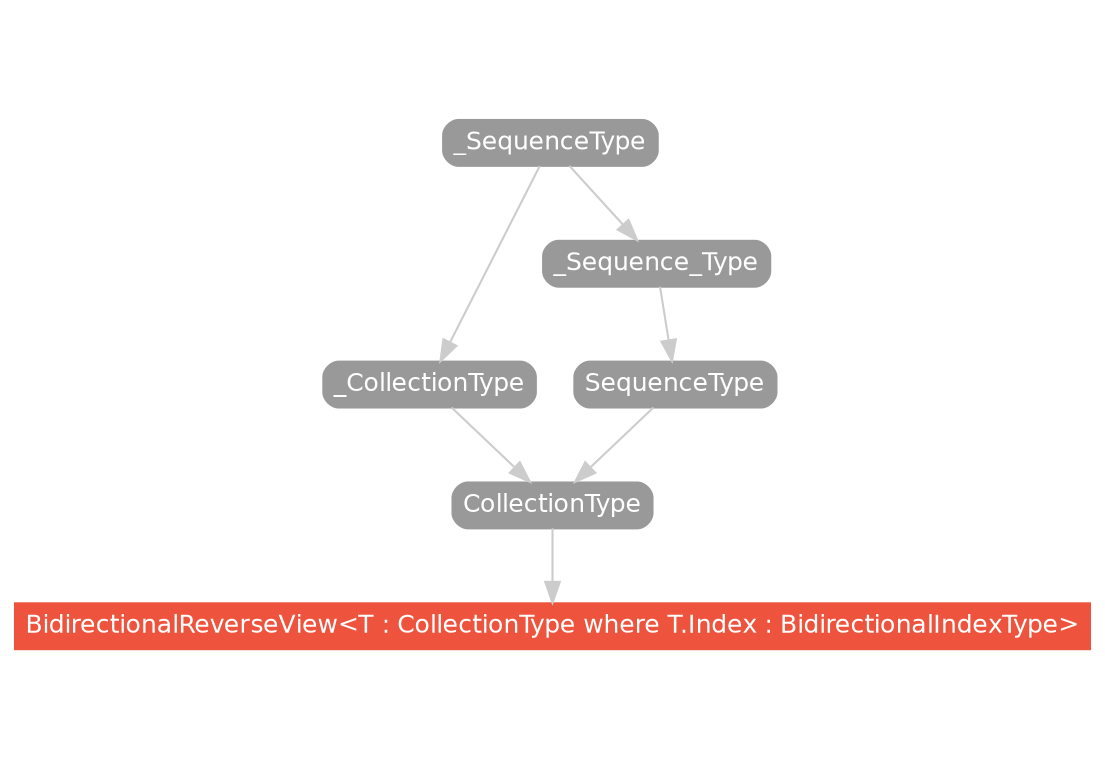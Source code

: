 strict digraph "BidirectionalReverseView<T : CollectionType where T.Index : BidirectionalIndexType> - Type Hierarchy - SwiftDoc.org" {
    pad="0.1,0.8"
    node [shape=box, style="filled,rounded", color="#999999", fillcolor="#999999", fontcolor=white, fontname=Helvetica, fontnames="Helvetica,sansserif", fontsize=12, margin="0.07,0.05", height="0.3"]
    edge [color="#cccccc"]
    "BidirectionalReverseView<T : CollectionType where T.Index : BidirectionalIndexType>" [URL="/type/BidirectionalReverseView/", style="filled", fillcolor="#ee543d", color="#ee543d"]
    "CollectionType" [URL="/protocol/CollectionType/"]
    "SequenceType" [URL="/protocol/SequenceType/"]
    "_CollectionType" [URL="/protocol/_CollectionType/"]
    "_SequenceType" [URL="/protocol/_SequenceType/"]
    "_Sequence_Type" [URL="/protocol/_Sequence_Type/"]    "CollectionType" -> "BidirectionalReverseView<T : CollectionType where T.Index : BidirectionalIndexType>"
    "_CollectionType" -> "CollectionType"
    "SequenceType" -> "CollectionType"
    "_SequenceType" -> "_CollectionType"
    "_Sequence_Type" -> "SequenceType"
    "_SequenceType" -> "_Sequence_Type"
    subgraph Types {
        rank = max; "BidirectionalReverseView<T : CollectionType where T.Index : BidirectionalIndexType>";
    }
}